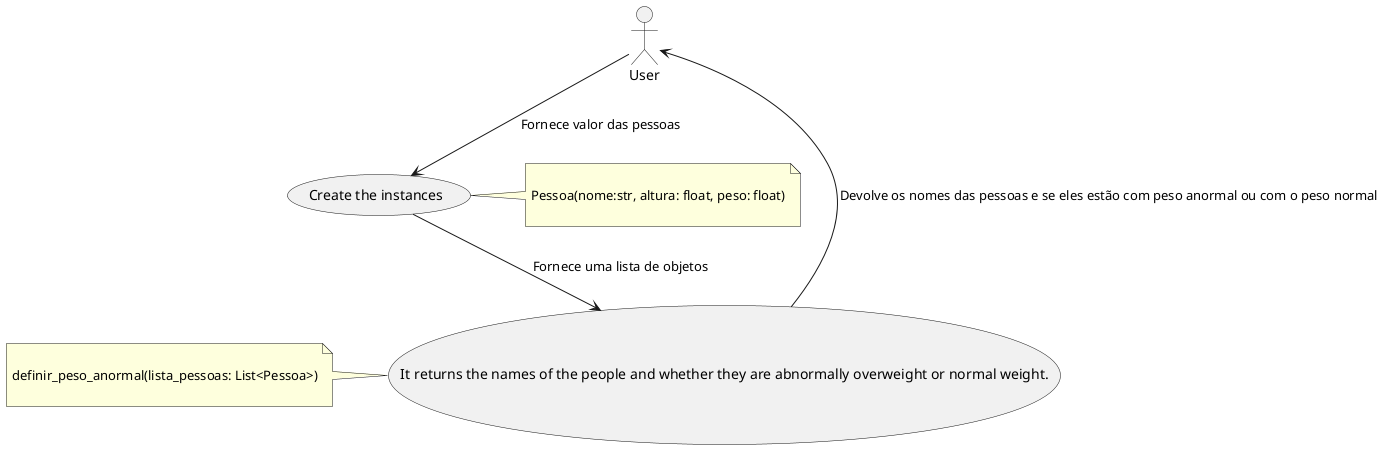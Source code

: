 @startuml caso_de_uso
:User: --> (Object): Fornece valor das pessoas
"Create the instances" as (Object)



note right of (Object)

Pessoa(nome:str, altura: float, peso: float)

endnote

(Object) --> (definir_peso_anormal): Fornece uma lista de objetos

(definir_peso_anormal) -left-> :User:: Devolve os nomes das pessoas e se eles estão com peso anormal ou com o peso normal
"It returns the names of the people and whether they are abnormally overweight or normal weight." as (definir_peso_anormal)

note left of (definir_peso_anormal)

definir_peso_anormal(lista_pessoas: List<Pessoa>)

endnote

@enduml


@startuml diagrama_de_classe

class Pessoa {
    + nome: str
    + altura: float
    + peso: float

    calcular_imc() -> float

}

class definir_peso_anormal {
    + definir_peso_anormal(list_pessoas: List<Pessoa>)
}

@enduml 